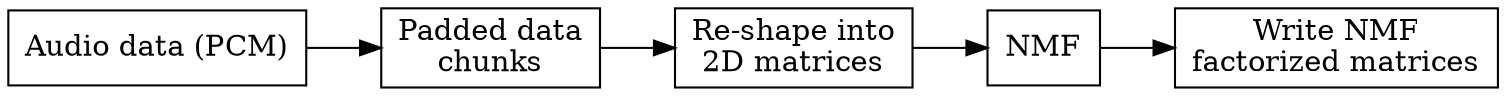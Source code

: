 digraph G {
	rankdir=LR;
	ratio="compress";
	node [shape="box"];

	PCM [label="Audio data (PCM)"]
	CHUNK [label="Padded data\nchunks"]
	RSHP [label="Re-shape into\n2D matrices"]
	NMF [label="NMF"]
	WRITE [label="Write NMF\nfactorized matrices"]
	
	PCM -> CHUNK
	CHUNK -> RSHP
	RSHP -> NMF
	NMF -> WRITE
}
